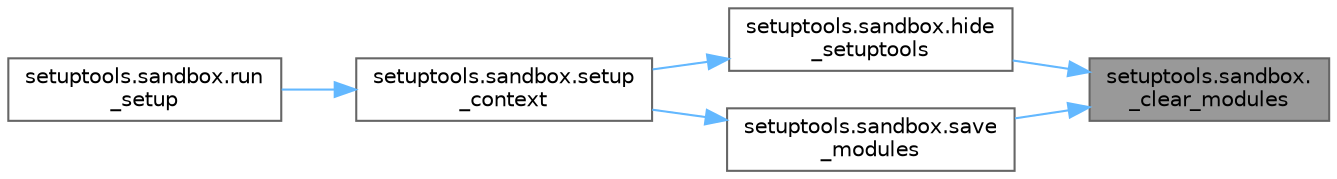 digraph "setuptools.sandbox._clear_modules"
{
 // LATEX_PDF_SIZE
  bgcolor="transparent";
  edge [fontname=Helvetica,fontsize=10,labelfontname=Helvetica,labelfontsize=10];
  node [fontname=Helvetica,fontsize=10,shape=box,height=0.2,width=0.4];
  rankdir="RL";
  Node1 [id="Node000001",label="setuptools.sandbox.\l_clear_modules",height=0.2,width=0.4,color="gray40", fillcolor="grey60", style="filled", fontcolor="black",tooltip=" "];
  Node1 -> Node2 [id="edge1_Node000001_Node000002",dir="back",color="steelblue1",style="solid",tooltip=" "];
  Node2 [id="Node000002",label="setuptools.sandbox.hide\l_setuptools",height=0.2,width=0.4,color="grey40", fillcolor="white", style="filled",URL="$namespacesetuptools_1_1sandbox.html#a579ab6c2031e94770efe338681e83bd7",tooltip=" "];
  Node2 -> Node3 [id="edge2_Node000002_Node000003",dir="back",color="steelblue1",style="solid",tooltip=" "];
  Node3 [id="Node000003",label="setuptools.sandbox.setup\l_context",height=0.2,width=0.4,color="grey40", fillcolor="white", style="filled",URL="$namespacesetuptools_1_1sandbox.html#a8e87463f0039530f6b3b039c58ec09da",tooltip=" "];
  Node3 -> Node4 [id="edge3_Node000003_Node000004",dir="back",color="steelblue1",style="solid",tooltip=" "];
  Node4 [id="Node000004",label="setuptools.sandbox.run\l_setup",height=0.2,width=0.4,color="grey40", fillcolor="white", style="filled",URL="$namespacesetuptools_1_1sandbox.html#a964522b9141f1d217f4c117aae1a409f",tooltip=" "];
  Node1 -> Node5 [id="edge4_Node000001_Node000005",dir="back",color="steelblue1",style="solid",tooltip=" "];
  Node5 [id="Node000005",label="setuptools.sandbox.save\l_modules",height=0.2,width=0.4,color="grey40", fillcolor="white", style="filled",URL="$namespacesetuptools_1_1sandbox.html#a9df46ce1bd17dbce065c7e11dc46d010",tooltip=" "];
  Node5 -> Node3 [id="edge5_Node000005_Node000003",dir="back",color="steelblue1",style="solid",tooltip=" "];
}
